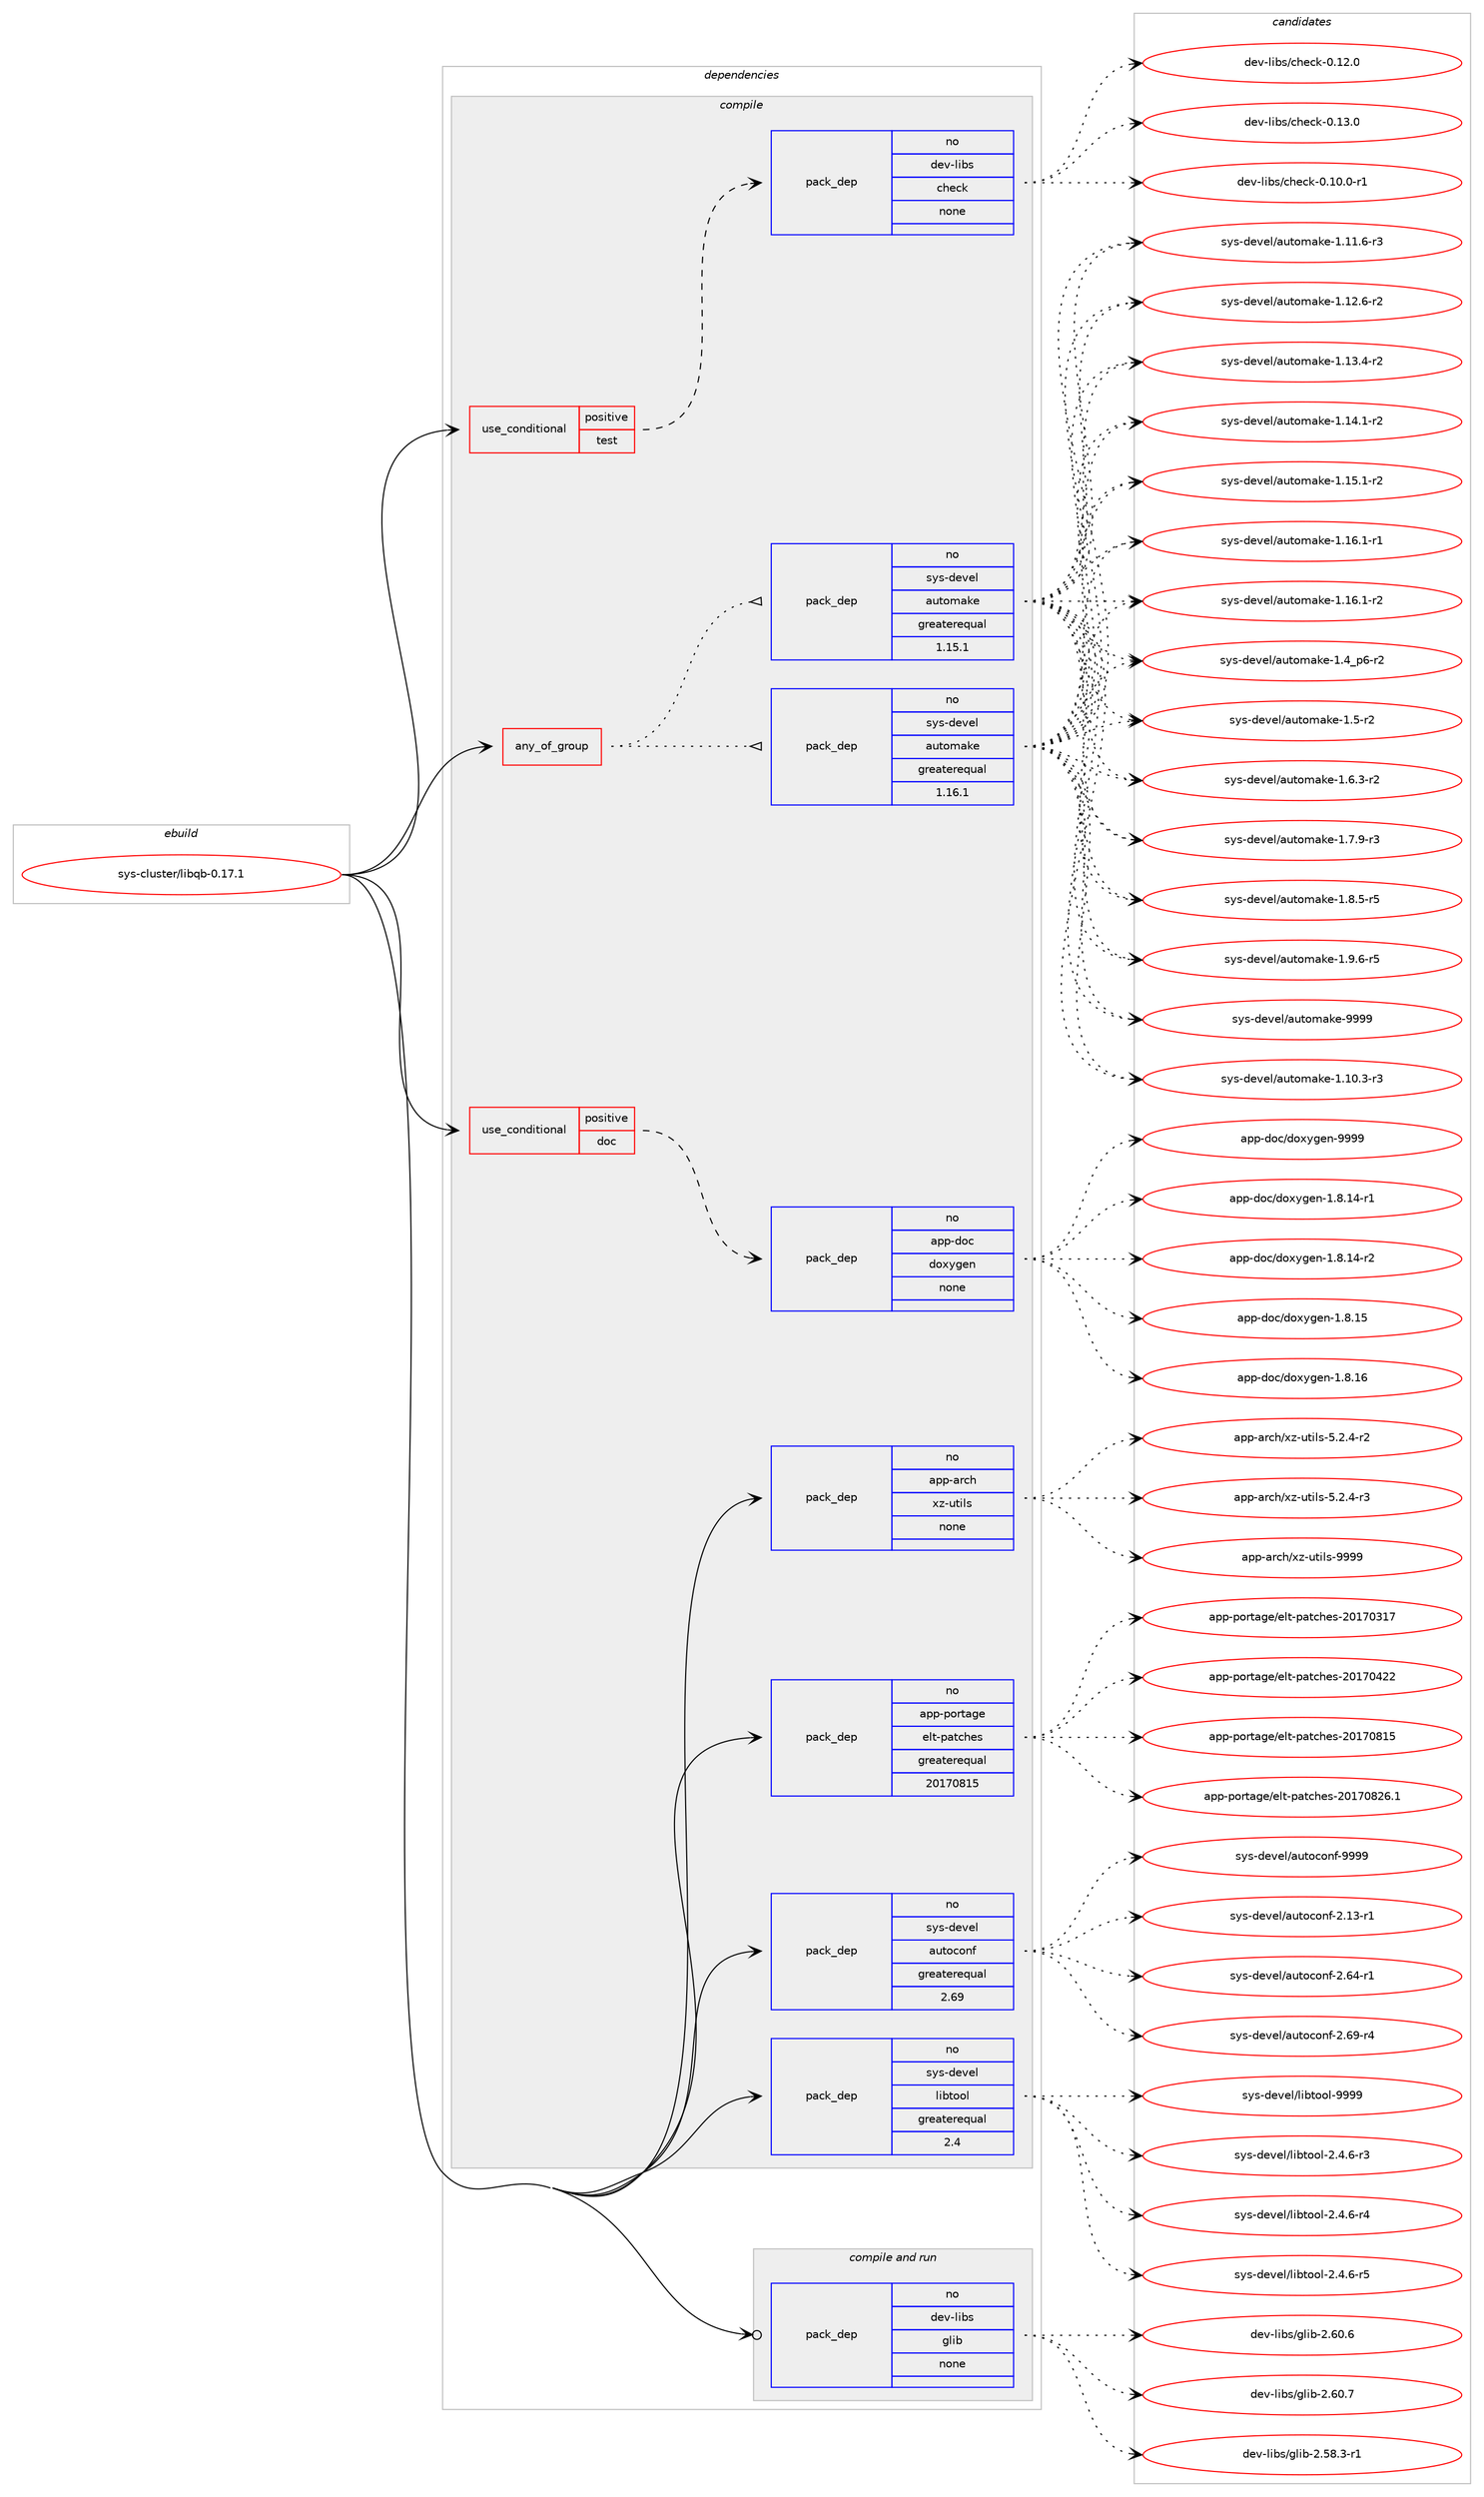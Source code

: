 digraph prolog {

# *************
# Graph options
# *************

newrank=true;
concentrate=true;
compound=true;
graph [rankdir=LR,fontname=Helvetica,fontsize=10,ranksep=1.5];#, ranksep=2.5, nodesep=0.2];
edge  [arrowhead=vee];
node  [fontname=Helvetica,fontsize=10];

# **********
# The ebuild
# **********

subgraph cluster_leftcol {
color=gray;
rank=same;
label=<<i>ebuild</i>>;
id [label="sys-cluster/libqb-0.17.1", color=red, width=4, href="../sys-cluster/libqb-0.17.1.svg"];
}

# ****************
# The dependencies
# ****************

subgraph cluster_midcol {
color=gray;
label=<<i>dependencies</i>>;
subgraph cluster_compile {
fillcolor="#eeeeee";
style=filled;
label=<<i>compile</i>>;
subgraph any14987 {
dependency885131 [label=<<TABLE BORDER="0" CELLBORDER="1" CELLSPACING="0" CELLPADDING="4"><TR><TD CELLPADDING="10">any_of_group</TD></TR></TABLE>>, shape=none, color=red];subgraph pack656632 {
dependency885132 [label=<<TABLE BORDER="0" CELLBORDER="1" CELLSPACING="0" CELLPADDING="4" WIDTH="220"><TR><TD ROWSPAN="6" CELLPADDING="30">pack_dep</TD></TR><TR><TD WIDTH="110">no</TD></TR><TR><TD>sys-devel</TD></TR><TR><TD>automake</TD></TR><TR><TD>greaterequal</TD></TR><TR><TD>1.16.1</TD></TR></TABLE>>, shape=none, color=blue];
}
dependency885131:e -> dependency885132:w [weight=20,style="dotted",arrowhead="oinv"];
subgraph pack656633 {
dependency885133 [label=<<TABLE BORDER="0" CELLBORDER="1" CELLSPACING="0" CELLPADDING="4" WIDTH="220"><TR><TD ROWSPAN="6" CELLPADDING="30">pack_dep</TD></TR><TR><TD WIDTH="110">no</TD></TR><TR><TD>sys-devel</TD></TR><TR><TD>automake</TD></TR><TR><TD>greaterequal</TD></TR><TR><TD>1.15.1</TD></TR></TABLE>>, shape=none, color=blue];
}
dependency885131:e -> dependency885133:w [weight=20,style="dotted",arrowhead="oinv"];
}
id:e -> dependency885131:w [weight=20,style="solid",arrowhead="vee"];
subgraph cond212983 {
dependency885134 [label=<<TABLE BORDER="0" CELLBORDER="1" CELLSPACING="0" CELLPADDING="4"><TR><TD ROWSPAN="3" CELLPADDING="10">use_conditional</TD></TR><TR><TD>positive</TD></TR><TR><TD>doc</TD></TR></TABLE>>, shape=none, color=red];
subgraph pack656634 {
dependency885135 [label=<<TABLE BORDER="0" CELLBORDER="1" CELLSPACING="0" CELLPADDING="4" WIDTH="220"><TR><TD ROWSPAN="6" CELLPADDING="30">pack_dep</TD></TR><TR><TD WIDTH="110">no</TD></TR><TR><TD>app-doc</TD></TR><TR><TD>doxygen</TD></TR><TR><TD>none</TD></TR><TR><TD></TD></TR></TABLE>>, shape=none, color=blue];
}
dependency885134:e -> dependency885135:w [weight=20,style="dashed",arrowhead="vee"];
}
id:e -> dependency885134:w [weight=20,style="solid",arrowhead="vee"];
subgraph cond212984 {
dependency885136 [label=<<TABLE BORDER="0" CELLBORDER="1" CELLSPACING="0" CELLPADDING="4"><TR><TD ROWSPAN="3" CELLPADDING="10">use_conditional</TD></TR><TR><TD>positive</TD></TR><TR><TD>test</TD></TR></TABLE>>, shape=none, color=red];
subgraph pack656635 {
dependency885137 [label=<<TABLE BORDER="0" CELLBORDER="1" CELLSPACING="0" CELLPADDING="4" WIDTH="220"><TR><TD ROWSPAN="6" CELLPADDING="30">pack_dep</TD></TR><TR><TD WIDTH="110">no</TD></TR><TR><TD>dev-libs</TD></TR><TR><TD>check</TD></TR><TR><TD>none</TD></TR><TR><TD></TD></TR></TABLE>>, shape=none, color=blue];
}
dependency885136:e -> dependency885137:w [weight=20,style="dashed",arrowhead="vee"];
}
id:e -> dependency885136:w [weight=20,style="solid",arrowhead="vee"];
subgraph pack656636 {
dependency885138 [label=<<TABLE BORDER="0" CELLBORDER="1" CELLSPACING="0" CELLPADDING="4" WIDTH="220"><TR><TD ROWSPAN="6" CELLPADDING="30">pack_dep</TD></TR><TR><TD WIDTH="110">no</TD></TR><TR><TD>app-arch</TD></TR><TR><TD>xz-utils</TD></TR><TR><TD>none</TD></TR><TR><TD></TD></TR></TABLE>>, shape=none, color=blue];
}
id:e -> dependency885138:w [weight=20,style="solid",arrowhead="vee"];
subgraph pack656637 {
dependency885139 [label=<<TABLE BORDER="0" CELLBORDER="1" CELLSPACING="0" CELLPADDING="4" WIDTH="220"><TR><TD ROWSPAN="6" CELLPADDING="30">pack_dep</TD></TR><TR><TD WIDTH="110">no</TD></TR><TR><TD>app-portage</TD></TR><TR><TD>elt-patches</TD></TR><TR><TD>greaterequal</TD></TR><TR><TD>20170815</TD></TR></TABLE>>, shape=none, color=blue];
}
id:e -> dependency885139:w [weight=20,style="solid",arrowhead="vee"];
subgraph pack656638 {
dependency885140 [label=<<TABLE BORDER="0" CELLBORDER="1" CELLSPACING="0" CELLPADDING="4" WIDTH="220"><TR><TD ROWSPAN="6" CELLPADDING="30">pack_dep</TD></TR><TR><TD WIDTH="110">no</TD></TR><TR><TD>sys-devel</TD></TR><TR><TD>autoconf</TD></TR><TR><TD>greaterequal</TD></TR><TR><TD>2.69</TD></TR></TABLE>>, shape=none, color=blue];
}
id:e -> dependency885140:w [weight=20,style="solid",arrowhead="vee"];
subgraph pack656639 {
dependency885141 [label=<<TABLE BORDER="0" CELLBORDER="1" CELLSPACING="0" CELLPADDING="4" WIDTH="220"><TR><TD ROWSPAN="6" CELLPADDING="30">pack_dep</TD></TR><TR><TD WIDTH="110">no</TD></TR><TR><TD>sys-devel</TD></TR><TR><TD>libtool</TD></TR><TR><TD>greaterequal</TD></TR><TR><TD>2.4</TD></TR></TABLE>>, shape=none, color=blue];
}
id:e -> dependency885141:w [weight=20,style="solid",arrowhead="vee"];
}
subgraph cluster_compileandrun {
fillcolor="#eeeeee";
style=filled;
label=<<i>compile and run</i>>;
subgraph pack656640 {
dependency885142 [label=<<TABLE BORDER="0" CELLBORDER="1" CELLSPACING="0" CELLPADDING="4" WIDTH="220"><TR><TD ROWSPAN="6" CELLPADDING="30">pack_dep</TD></TR><TR><TD WIDTH="110">no</TD></TR><TR><TD>dev-libs</TD></TR><TR><TD>glib</TD></TR><TR><TD>none</TD></TR><TR><TD></TD></TR></TABLE>>, shape=none, color=blue];
}
id:e -> dependency885142:w [weight=20,style="solid",arrowhead="odotvee"];
}
subgraph cluster_run {
fillcolor="#eeeeee";
style=filled;
label=<<i>run</i>>;
}
}

# **************
# The candidates
# **************

subgraph cluster_choices {
rank=same;
color=gray;
label=<<i>candidates</i>>;

subgraph choice656632 {
color=black;
nodesep=1;
choice11512111545100101118101108479711711611110997107101454946494846514511451 [label="sys-devel/automake-1.10.3-r3", color=red, width=4,href="../sys-devel/automake-1.10.3-r3.svg"];
choice11512111545100101118101108479711711611110997107101454946494946544511451 [label="sys-devel/automake-1.11.6-r3", color=red, width=4,href="../sys-devel/automake-1.11.6-r3.svg"];
choice11512111545100101118101108479711711611110997107101454946495046544511450 [label="sys-devel/automake-1.12.6-r2", color=red, width=4,href="../sys-devel/automake-1.12.6-r2.svg"];
choice11512111545100101118101108479711711611110997107101454946495146524511450 [label="sys-devel/automake-1.13.4-r2", color=red, width=4,href="../sys-devel/automake-1.13.4-r2.svg"];
choice11512111545100101118101108479711711611110997107101454946495246494511450 [label="sys-devel/automake-1.14.1-r2", color=red, width=4,href="../sys-devel/automake-1.14.1-r2.svg"];
choice11512111545100101118101108479711711611110997107101454946495346494511450 [label="sys-devel/automake-1.15.1-r2", color=red, width=4,href="../sys-devel/automake-1.15.1-r2.svg"];
choice11512111545100101118101108479711711611110997107101454946495446494511449 [label="sys-devel/automake-1.16.1-r1", color=red, width=4,href="../sys-devel/automake-1.16.1-r1.svg"];
choice11512111545100101118101108479711711611110997107101454946495446494511450 [label="sys-devel/automake-1.16.1-r2", color=red, width=4,href="../sys-devel/automake-1.16.1-r2.svg"];
choice115121115451001011181011084797117116111109971071014549465295112544511450 [label="sys-devel/automake-1.4_p6-r2", color=red, width=4,href="../sys-devel/automake-1.4_p6-r2.svg"];
choice11512111545100101118101108479711711611110997107101454946534511450 [label="sys-devel/automake-1.5-r2", color=red, width=4,href="../sys-devel/automake-1.5-r2.svg"];
choice115121115451001011181011084797117116111109971071014549465446514511450 [label="sys-devel/automake-1.6.3-r2", color=red, width=4,href="../sys-devel/automake-1.6.3-r2.svg"];
choice115121115451001011181011084797117116111109971071014549465546574511451 [label="sys-devel/automake-1.7.9-r3", color=red, width=4,href="../sys-devel/automake-1.7.9-r3.svg"];
choice115121115451001011181011084797117116111109971071014549465646534511453 [label="sys-devel/automake-1.8.5-r5", color=red, width=4,href="../sys-devel/automake-1.8.5-r5.svg"];
choice115121115451001011181011084797117116111109971071014549465746544511453 [label="sys-devel/automake-1.9.6-r5", color=red, width=4,href="../sys-devel/automake-1.9.6-r5.svg"];
choice115121115451001011181011084797117116111109971071014557575757 [label="sys-devel/automake-9999", color=red, width=4,href="../sys-devel/automake-9999.svg"];
dependency885132:e -> choice11512111545100101118101108479711711611110997107101454946494846514511451:w [style=dotted,weight="100"];
dependency885132:e -> choice11512111545100101118101108479711711611110997107101454946494946544511451:w [style=dotted,weight="100"];
dependency885132:e -> choice11512111545100101118101108479711711611110997107101454946495046544511450:w [style=dotted,weight="100"];
dependency885132:e -> choice11512111545100101118101108479711711611110997107101454946495146524511450:w [style=dotted,weight="100"];
dependency885132:e -> choice11512111545100101118101108479711711611110997107101454946495246494511450:w [style=dotted,weight="100"];
dependency885132:e -> choice11512111545100101118101108479711711611110997107101454946495346494511450:w [style=dotted,weight="100"];
dependency885132:e -> choice11512111545100101118101108479711711611110997107101454946495446494511449:w [style=dotted,weight="100"];
dependency885132:e -> choice11512111545100101118101108479711711611110997107101454946495446494511450:w [style=dotted,weight="100"];
dependency885132:e -> choice115121115451001011181011084797117116111109971071014549465295112544511450:w [style=dotted,weight="100"];
dependency885132:e -> choice11512111545100101118101108479711711611110997107101454946534511450:w [style=dotted,weight="100"];
dependency885132:e -> choice115121115451001011181011084797117116111109971071014549465446514511450:w [style=dotted,weight="100"];
dependency885132:e -> choice115121115451001011181011084797117116111109971071014549465546574511451:w [style=dotted,weight="100"];
dependency885132:e -> choice115121115451001011181011084797117116111109971071014549465646534511453:w [style=dotted,weight="100"];
dependency885132:e -> choice115121115451001011181011084797117116111109971071014549465746544511453:w [style=dotted,weight="100"];
dependency885132:e -> choice115121115451001011181011084797117116111109971071014557575757:w [style=dotted,weight="100"];
}
subgraph choice656633 {
color=black;
nodesep=1;
choice11512111545100101118101108479711711611110997107101454946494846514511451 [label="sys-devel/automake-1.10.3-r3", color=red, width=4,href="../sys-devel/automake-1.10.3-r3.svg"];
choice11512111545100101118101108479711711611110997107101454946494946544511451 [label="sys-devel/automake-1.11.6-r3", color=red, width=4,href="../sys-devel/automake-1.11.6-r3.svg"];
choice11512111545100101118101108479711711611110997107101454946495046544511450 [label="sys-devel/automake-1.12.6-r2", color=red, width=4,href="../sys-devel/automake-1.12.6-r2.svg"];
choice11512111545100101118101108479711711611110997107101454946495146524511450 [label="sys-devel/automake-1.13.4-r2", color=red, width=4,href="../sys-devel/automake-1.13.4-r2.svg"];
choice11512111545100101118101108479711711611110997107101454946495246494511450 [label="sys-devel/automake-1.14.1-r2", color=red, width=4,href="../sys-devel/automake-1.14.1-r2.svg"];
choice11512111545100101118101108479711711611110997107101454946495346494511450 [label="sys-devel/automake-1.15.1-r2", color=red, width=4,href="../sys-devel/automake-1.15.1-r2.svg"];
choice11512111545100101118101108479711711611110997107101454946495446494511449 [label="sys-devel/automake-1.16.1-r1", color=red, width=4,href="../sys-devel/automake-1.16.1-r1.svg"];
choice11512111545100101118101108479711711611110997107101454946495446494511450 [label="sys-devel/automake-1.16.1-r2", color=red, width=4,href="../sys-devel/automake-1.16.1-r2.svg"];
choice115121115451001011181011084797117116111109971071014549465295112544511450 [label="sys-devel/automake-1.4_p6-r2", color=red, width=4,href="../sys-devel/automake-1.4_p6-r2.svg"];
choice11512111545100101118101108479711711611110997107101454946534511450 [label="sys-devel/automake-1.5-r2", color=red, width=4,href="../sys-devel/automake-1.5-r2.svg"];
choice115121115451001011181011084797117116111109971071014549465446514511450 [label="sys-devel/automake-1.6.3-r2", color=red, width=4,href="../sys-devel/automake-1.6.3-r2.svg"];
choice115121115451001011181011084797117116111109971071014549465546574511451 [label="sys-devel/automake-1.7.9-r3", color=red, width=4,href="../sys-devel/automake-1.7.9-r3.svg"];
choice115121115451001011181011084797117116111109971071014549465646534511453 [label="sys-devel/automake-1.8.5-r5", color=red, width=4,href="../sys-devel/automake-1.8.5-r5.svg"];
choice115121115451001011181011084797117116111109971071014549465746544511453 [label="sys-devel/automake-1.9.6-r5", color=red, width=4,href="../sys-devel/automake-1.9.6-r5.svg"];
choice115121115451001011181011084797117116111109971071014557575757 [label="sys-devel/automake-9999", color=red, width=4,href="../sys-devel/automake-9999.svg"];
dependency885133:e -> choice11512111545100101118101108479711711611110997107101454946494846514511451:w [style=dotted,weight="100"];
dependency885133:e -> choice11512111545100101118101108479711711611110997107101454946494946544511451:w [style=dotted,weight="100"];
dependency885133:e -> choice11512111545100101118101108479711711611110997107101454946495046544511450:w [style=dotted,weight="100"];
dependency885133:e -> choice11512111545100101118101108479711711611110997107101454946495146524511450:w [style=dotted,weight="100"];
dependency885133:e -> choice11512111545100101118101108479711711611110997107101454946495246494511450:w [style=dotted,weight="100"];
dependency885133:e -> choice11512111545100101118101108479711711611110997107101454946495346494511450:w [style=dotted,weight="100"];
dependency885133:e -> choice11512111545100101118101108479711711611110997107101454946495446494511449:w [style=dotted,weight="100"];
dependency885133:e -> choice11512111545100101118101108479711711611110997107101454946495446494511450:w [style=dotted,weight="100"];
dependency885133:e -> choice115121115451001011181011084797117116111109971071014549465295112544511450:w [style=dotted,weight="100"];
dependency885133:e -> choice11512111545100101118101108479711711611110997107101454946534511450:w [style=dotted,weight="100"];
dependency885133:e -> choice115121115451001011181011084797117116111109971071014549465446514511450:w [style=dotted,weight="100"];
dependency885133:e -> choice115121115451001011181011084797117116111109971071014549465546574511451:w [style=dotted,weight="100"];
dependency885133:e -> choice115121115451001011181011084797117116111109971071014549465646534511453:w [style=dotted,weight="100"];
dependency885133:e -> choice115121115451001011181011084797117116111109971071014549465746544511453:w [style=dotted,weight="100"];
dependency885133:e -> choice115121115451001011181011084797117116111109971071014557575757:w [style=dotted,weight="100"];
}
subgraph choice656634 {
color=black;
nodesep=1;
choice97112112451001119947100111120121103101110454946564649524511449 [label="app-doc/doxygen-1.8.14-r1", color=red, width=4,href="../app-doc/doxygen-1.8.14-r1.svg"];
choice97112112451001119947100111120121103101110454946564649524511450 [label="app-doc/doxygen-1.8.14-r2", color=red, width=4,href="../app-doc/doxygen-1.8.14-r2.svg"];
choice9711211245100111994710011112012110310111045494656464953 [label="app-doc/doxygen-1.8.15", color=red, width=4,href="../app-doc/doxygen-1.8.15.svg"];
choice9711211245100111994710011112012110310111045494656464954 [label="app-doc/doxygen-1.8.16", color=red, width=4,href="../app-doc/doxygen-1.8.16.svg"];
choice971121124510011199471001111201211031011104557575757 [label="app-doc/doxygen-9999", color=red, width=4,href="../app-doc/doxygen-9999.svg"];
dependency885135:e -> choice97112112451001119947100111120121103101110454946564649524511449:w [style=dotted,weight="100"];
dependency885135:e -> choice97112112451001119947100111120121103101110454946564649524511450:w [style=dotted,weight="100"];
dependency885135:e -> choice9711211245100111994710011112012110310111045494656464953:w [style=dotted,weight="100"];
dependency885135:e -> choice9711211245100111994710011112012110310111045494656464954:w [style=dotted,weight="100"];
dependency885135:e -> choice971121124510011199471001111201211031011104557575757:w [style=dotted,weight="100"];
}
subgraph choice656635 {
color=black;
nodesep=1;
choice1001011184510810598115479910410199107454846494846484511449 [label="dev-libs/check-0.10.0-r1", color=red, width=4,href="../dev-libs/check-0.10.0-r1.svg"];
choice100101118451081059811547991041019910745484649504648 [label="dev-libs/check-0.12.0", color=red, width=4,href="../dev-libs/check-0.12.0.svg"];
choice100101118451081059811547991041019910745484649514648 [label="dev-libs/check-0.13.0", color=red, width=4,href="../dev-libs/check-0.13.0.svg"];
dependency885137:e -> choice1001011184510810598115479910410199107454846494846484511449:w [style=dotted,weight="100"];
dependency885137:e -> choice100101118451081059811547991041019910745484649504648:w [style=dotted,weight="100"];
dependency885137:e -> choice100101118451081059811547991041019910745484649514648:w [style=dotted,weight="100"];
}
subgraph choice656636 {
color=black;
nodesep=1;
choice9711211245971149910447120122451171161051081154553465046524511450 [label="app-arch/xz-utils-5.2.4-r2", color=red, width=4,href="../app-arch/xz-utils-5.2.4-r2.svg"];
choice9711211245971149910447120122451171161051081154553465046524511451 [label="app-arch/xz-utils-5.2.4-r3", color=red, width=4,href="../app-arch/xz-utils-5.2.4-r3.svg"];
choice9711211245971149910447120122451171161051081154557575757 [label="app-arch/xz-utils-9999", color=red, width=4,href="../app-arch/xz-utils-9999.svg"];
dependency885138:e -> choice9711211245971149910447120122451171161051081154553465046524511450:w [style=dotted,weight="100"];
dependency885138:e -> choice9711211245971149910447120122451171161051081154553465046524511451:w [style=dotted,weight="100"];
dependency885138:e -> choice9711211245971149910447120122451171161051081154557575757:w [style=dotted,weight="100"];
}
subgraph choice656637 {
color=black;
nodesep=1;
choice97112112451121111141169710310147101108116451129711699104101115455048495548514955 [label="app-portage/elt-patches-20170317", color=red, width=4,href="../app-portage/elt-patches-20170317.svg"];
choice97112112451121111141169710310147101108116451129711699104101115455048495548525050 [label="app-portage/elt-patches-20170422", color=red, width=4,href="../app-portage/elt-patches-20170422.svg"];
choice97112112451121111141169710310147101108116451129711699104101115455048495548564953 [label="app-portage/elt-patches-20170815", color=red, width=4,href="../app-portage/elt-patches-20170815.svg"];
choice971121124511211111411697103101471011081164511297116991041011154550484955485650544649 [label="app-portage/elt-patches-20170826.1", color=red, width=4,href="../app-portage/elt-patches-20170826.1.svg"];
dependency885139:e -> choice97112112451121111141169710310147101108116451129711699104101115455048495548514955:w [style=dotted,weight="100"];
dependency885139:e -> choice97112112451121111141169710310147101108116451129711699104101115455048495548525050:w [style=dotted,weight="100"];
dependency885139:e -> choice97112112451121111141169710310147101108116451129711699104101115455048495548564953:w [style=dotted,weight="100"];
dependency885139:e -> choice971121124511211111411697103101471011081164511297116991041011154550484955485650544649:w [style=dotted,weight="100"];
}
subgraph choice656638 {
color=black;
nodesep=1;
choice1151211154510010111810110847971171161119911111010245504649514511449 [label="sys-devel/autoconf-2.13-r1", color=red, width=4,href="../sys-devel/autoconf-2.13-r1.svg"];
choice1151211154510010111810110847971171161119911111010245504654524511449 [label="sys-devel/autoconf-2.64-r1", color=red, width=4,href="../sys-devel/autoconf-2.64-r1.svg"];
choice1151211154510010111810110847971171161119911111010245504654574511452 [label="sys-devel/autoconf-2.69-r4", color=red, width=4,href="../sys-devel/autoconf-2.69-r4.svg"];
choice115121115451001011181011084797117116111991111101024557575757 [label="sys-devel/autoconf-9999", color=red, width=4,href="../sys-devel/autoconf-9999.svg"];
dependency885140:e -> choice1151211154510010111810110847971171161119911111010245504649514511449:w [style=dotted,weight="100"];
dependency885140:e -> choice1151211154510010111810110847971171161119911111010245504654524511449:w [style=dotted,weight="100"];
dependency885140:e -> choice1151211154510010111810110847971171161119911111010245504654574511452:w [style=dotted,weight="100"];
dependency885140:e -> choice115121115451001011181011084797117116111991111101024557575757:w [style=dotted,weight="100"];
}
subgraph choice656639 {
color=black;
nodesep=1;
choice1151211154510010111810110847108105981161111111084550465246544511451 [label="sys-devel/libtool-2.4.6-r3", color=red, width=4,href="../sys-devel/libtool-2.4.6-r3.svg"];
choice1151211154510010111810110847108105981161111111084550465246544511452 [label="sys-devel/libtool-2.4.6-r4", color=red, width=4,href="../sys-devel/libtool-2.4.6-r4.svg"];
choice1151211154510010111810110847108105981161111111084550465246544511453 [label="sys-devel/libtool-2.4.6-r5", color=red, width=4,href="../sys-devel/libtool-2.4.6-r5.svg"];
choice1151211154510010111810110847108105981161111111084557575757 [label="sys-devel/libtool-9999", color=red, width=4,href="../sys-devel/libtool-9999.svg"];
dependency885141:e -> choice1151211154510010111810110847108105981161111111084550465246544511451:w [style=dotted,weight="100"];
dependency885141:e -> choice1151211154510010111810110847108105981161111111084550465246544511452:w [style=dotted,weight="100"];
dependency885141:e -> choice1151211154510010111810110847108105981161111111084550465246544511453:w [style=dotted,weight="100"];
dependency885141:e -> choice1151211154510010111810110847108105981161111111084557575757:w [style=dotted,weight="100"];
}
subgraph choice656640 {
color=black;
nodesep=1;
choice10010111845108105981154710310810598455046535646514511449 [label="dev-libs/glib-2.58.3-r1", color=red, width=4,href="../dev-libs/glib-2.58.3-r1.svg"];
choice1001011184510810598115471031081059845504654484654 [label="dev-libs/glib-2.60.6", color=red, width=4,href="../dev-libs/glib-2.60.6.svg"];
choice1001011184510810598115471031081059845504654484655 [label="dev-libs/glib-2.60.7", color=red, width=4,href="../dev-libs/glib-2.60.7.svg"];
dependency885142:e -> choice10010111845108105981154710310810598455046535646514511449:w [style=dotted,weight="100"];
dependency885142:e -> choice1001011184510810598115471031081059845504654484654:w [style=dotted,weight="100"];
dependency885142:e -> choice1001011184510810598115471031081059845504654484655:w [style=dotted,weight="100"];
}
}

}
